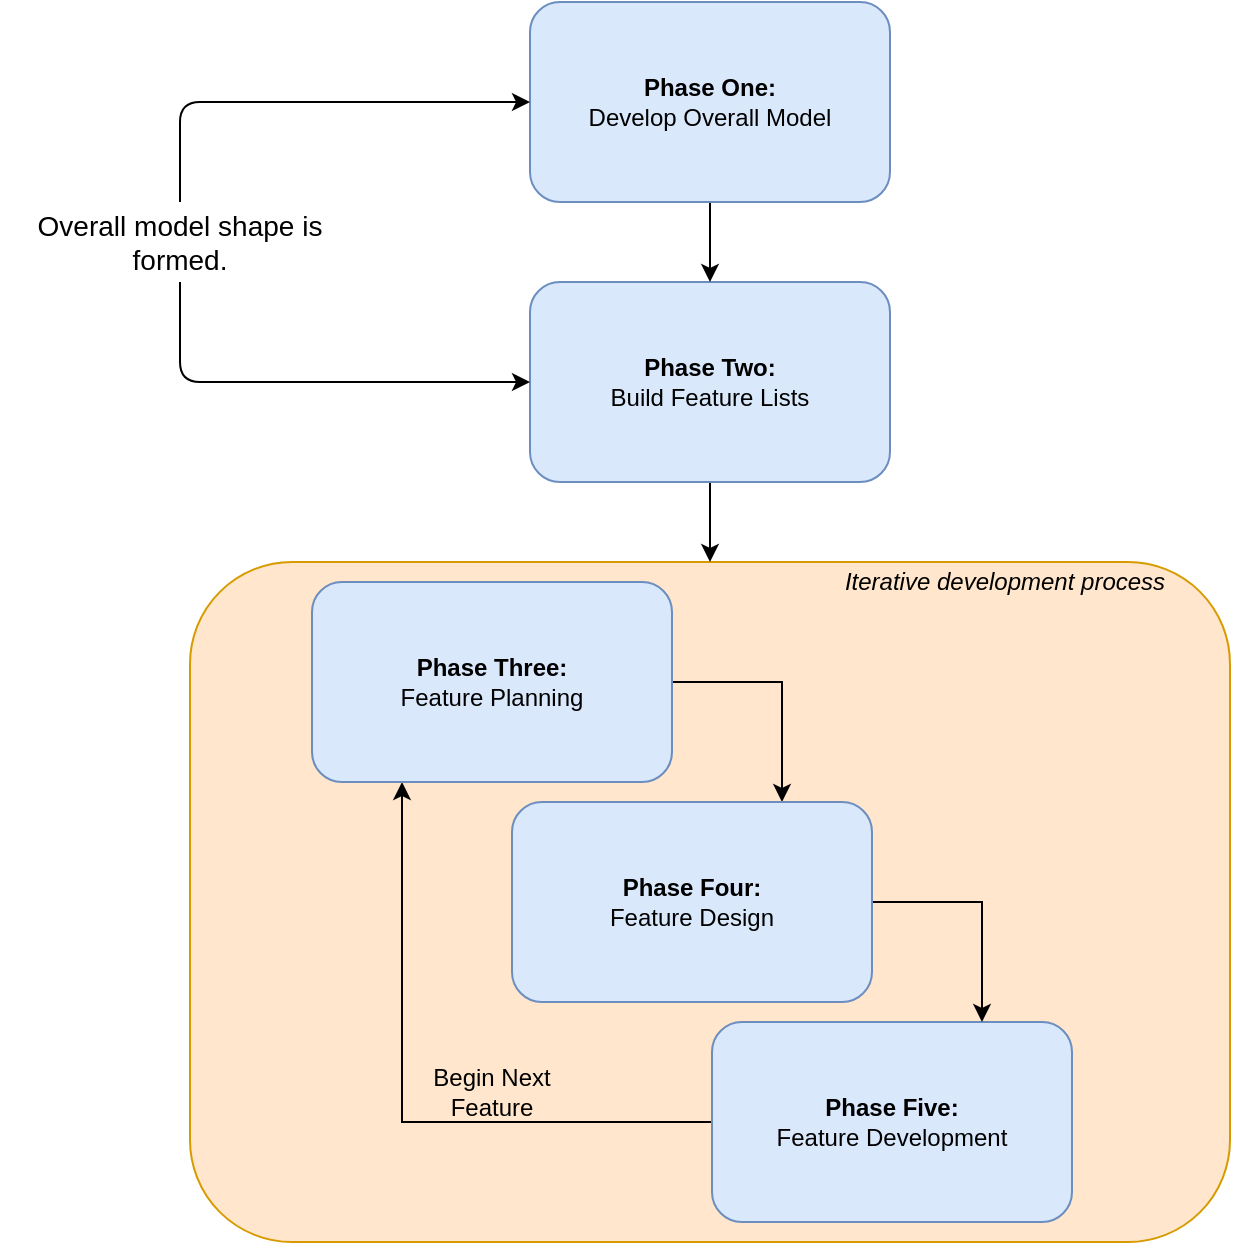 <mxfile version="13.1.4"><diagram id="iEowxGib00XaSFalDW9J" name="Page-1"><mxGraphModel dx="677" dy="340" grid="1" gridSize="10" guides="1" tooltips="1" connect="1" arrows="1" fold="1" page="1" pageScale="1" pageWidth="850" pageHeight="1100" background="#ffffff" math="0" shadow="0"><root><mxCell id="0"/><mxCell id="1" parent="0"/><mxCell id="eOZReHifF7eW06bDRT8P-14" value="" style="rounded=1;whiteSpace=wrap;html=1;glass=0;fillColor=#ffe6cc;strokeColor=#d79b00;" parent="1" vertex="1"><mxGeometry x="195" y="320" width="520" height="340" as="geometry"/></mxCell><mxCell id="eOZReHifF7eW06bDRT8P-11" style="edgeStyle=orthogonalEdgeStyle;rounded=0;orthogonalLoop=1;jettySize=auto;html=1;exitX=0.5;exitY=1;exitDx=0;exitDy=0;entryX=0.5;entryY=0;entryDx=0;entryDy=0;strokeColor=#000000;" parent="1" source="VYrWtM580rc2yxyaUetY-9" edge="1"><mxGeometry relative="1" as="geometry"><mxPoint x="455" y="320" as="targetPoint"/></mxGeometry></mxCell><mxCell id="VYrWtM580rc2yxyaUetY-9" value="&lt;font color=&quot;#000000&quot;&gt;&lt;b&gt;Phase Two:&lt;/b&gt;&lt;br&gt;Build Feature Lists&lt;/font&gt;" style="rounded=1;whiteSpace=wrap;html=1;fillColor=#dae8fc;strokeColor=#6c8ebf;" parent="1" vertex="1"><mxGeometry x="365" y="180" width="180" height="100" as="geometry"/></mxCell><mxCell id="eOZReHifF7eW06bDRT8P-12" style="edgeStyle=orthogonalEdgeStyle;rounded=0;orthogonalLoop=1;jettySize=auto;html=1;exitX=0.5;exitY=1;exitDx=0;exitDy=0;entryX=0.5;entryY=0;entryDx=0;entryDy=0;strokeColor=#000000;" parent="1" source="VYrWtM580rc2yxyaUetY-26" target="VYrWtM580rc2yxyaUetY-9" edge="1"><mxGeometry relative="1" as="geometry"/></mxCell><mxCell id="VYrWtM580rc2yxyaUetY-26" value="&lt;font color=&quot;#000000&quot;&gt;&lt;b&gt;Phase One:&lt;/b&gt;&lt;br&gt;Develop Overall Model&lt;/font&gt;" style="rounded=1;whiteSpace=wrap;html=1;fillColor=#dae8fc;strokeColor=#6c8ebf;" parent="1" vertex="1"><mxGeometry x="365" y="40" width="180" height="100" as="geometry"/></mxCell><mxCell id="eOZReHifF7eW06bDRT8P-9" style="edgeStyle=orthogonalEdgeStyle;rounded=0;orthogonalLoop=1;jettySize=auto;html=1;exitX=0;exitY=0.5;exitDx=0;exitDy=0;entryX=0.25;entryY=1;entryDx=0;entryDy=0;strokeColor=#000000;" parent="1" source="eOZReHifF7eW06bDRT8P-1" target="eOZReHifF7eW06bDRT8P-2" edge="1"><mxGeometry relative="1" as="geometry"/></mxCell><mxCell id="eOZReHifF7eW06bDRT8P-1" value="&lt;font color=&quot;#000000&quot;&gt;&lt;b&gt;Phase Five:&lt;/b&gt;&lt;br&gt;Feature Development&lt;/font&gt;" style="rounded=1;whiteSpace=wrap;html=1;fillColor=#dae8fc;strokeColor=#6c8ebf;" parent="1" vertex="1"><mxGeometry x="456" y="550" width="180" height="100" as="geometry"/></mxCell><mxCell id="eOZReHifF7eW06bDRT8P-6" style="edgeStyle=orthogonalEdgeStyle;rounded=0;orthogonalLoop=1;jettySize=auto;html=1;exitX=1;exitY=0.5;exitDx=0;exitDy=0;entryX=0.75;entryY=0;entryDx=0;entryDy=0;strokeColor=#000000;" parent="1" source="eOZReHifF7eW06bDRT8P-2" target="eOZReHifF7eW06bDRT8P-3" edge="1"><mxGeometry relative="1" as="geometry"/></mxCell><mxCell id="eOZReHifF7eW06bDRT8P-2" value="&lt;font color=&quot;#000000&quot;&gt;&lt;b&gt;Phase Three:&lt;/b&gt;&lt;br&gt;Feature Planning&lt;/font&gt;" style="rounded=1;whiteSpace=wrap;html=1;fillColor=#dae8fc;strokeColor=#6c8ebf;" parent="1" vertex="1"><mxGeometry x="256" y="330" width="180" height="100" as="geometry"/></mxCell><mxCell id="eOZReHifF7eW06bDRT8P-7" style="edgeStyle=orthogonalEdgeStyle;rounded=0;orthogonalLoop=1;jettySize=auto;html=1;exitX=1;exitY=0.5;exitDx=0;exitDy=0;entryX=0.75;entryY=0;entryDx=0;entryDy=0;strokeColor=#000000;" parent="1" source="eOZReHifF7eW06bDRT8P-3" target="eOZReHifF7eW06bDRT8P-1" edge="1"><mxGeometry relative="1" as="geometry"/></mxCell><mxCell id="eOZReHifF7eW06bDRT8P-3" value="&lt;font color=&quot;#000000&quot;&gt;&lt;b&gt;Phase Four:&lt;/b&gt;&lt;br&gt;Feature Design&lt;/font&gt;" style="rounded=1;whiteSpace=wrap;html=1;fillColor=#dae8fc;strokeColor=#6c8ebf;" parent="1" vertex="1"><mxGeometry x="356" y="440" width="180" height="100" as="geometry"/></mxCell><mxCell id="eOZReHifF7eW06bDRT8P-10" value="&lt;font color=&quot;#000000&quot;&gt;Begin Next Feature&lt;/font&gt;" style="text;html=1;strokeColor=none;fillColor=none;align=center;verticalAlign=middle;whiteSpace=wrap;rounded=0;" parent="1" vertex="1"><mxGeometry x="296" y="570" width="100" height="30" as="geometry"/></mxCell><mxCell id="eOZReHifF7eW06bDRT8P-13" value="&lt;i&gt;&lt;font color=&quot;#000000&quot;&gt;Iterative development process&lt;/font&gt;&lt;/i&gt;" style="text;html=1;strokeColor=none;fillColor=none;align=center;verticalAlign=middle;whiteSpace=wrap;rounded=0;" parent="1" vertex="1"><mxGeometry x="515" y="320" width="175" height="20" as="geometry"/></mxCell><mxCell id="awc5rzdhXOrnk-q8Ur6x-1" value="&lt;font style=&quot;font-size: 14px&quot; color=&quot;#000000&quot;&gt;Overall model shape is formed.&lt;/font&gt;" style="text;html=1;strokeColor=none;fillColor=none;align=center;verticalAlign=middle;whiteSpace=wrap;rounded=0;" vertex="1" parent="1"><mxGeometry x="100" y="150" width="180" height="20" as="geometry"/></mxCell><mxCell id="awc5rzdhXOrnk-q8Ur6x-3" value="" style="endArrow=classic;html=1;strokeColor=#000000;entryX=0;entryY=0.5;entryDx=0;entryDy=0;" edge="1" parent="1" target="VYrWtM580rc2yxyaUetY-26"><mxGeometry width="50" height="50" relative="1" as="geometry"><mxPoint x="190" y="140" as="sourcePoint"/><mxPoint x="320" y="140" as="targetPoint"/><Array as="points"><mxPoint x="190" y="90"/></Array></mxGeometry></mxCell><mxCell id="awc5rzdhXOrnk-q8Ur6x-4" value="" style="endArrow=classic;html=1;strokeColor=#000000;entryX=0;entryY=0.5;entryDx=0;entryDy=0;" edge="1" parent="1" target="VYrWtM580rc2yxyaUetY-9"><mxGeometry width="50" height="50" relative="1" as="geometry"><mxPoint x="190" y="180" as="sourcePoint"/><mxPoint x="375" y="100" as="targetPoint"/><Array as="points"><mxPoint x="190" y="230"/></Array></mxGeometry></mxCell></root></mxGraphModel></diagram></mxfile>